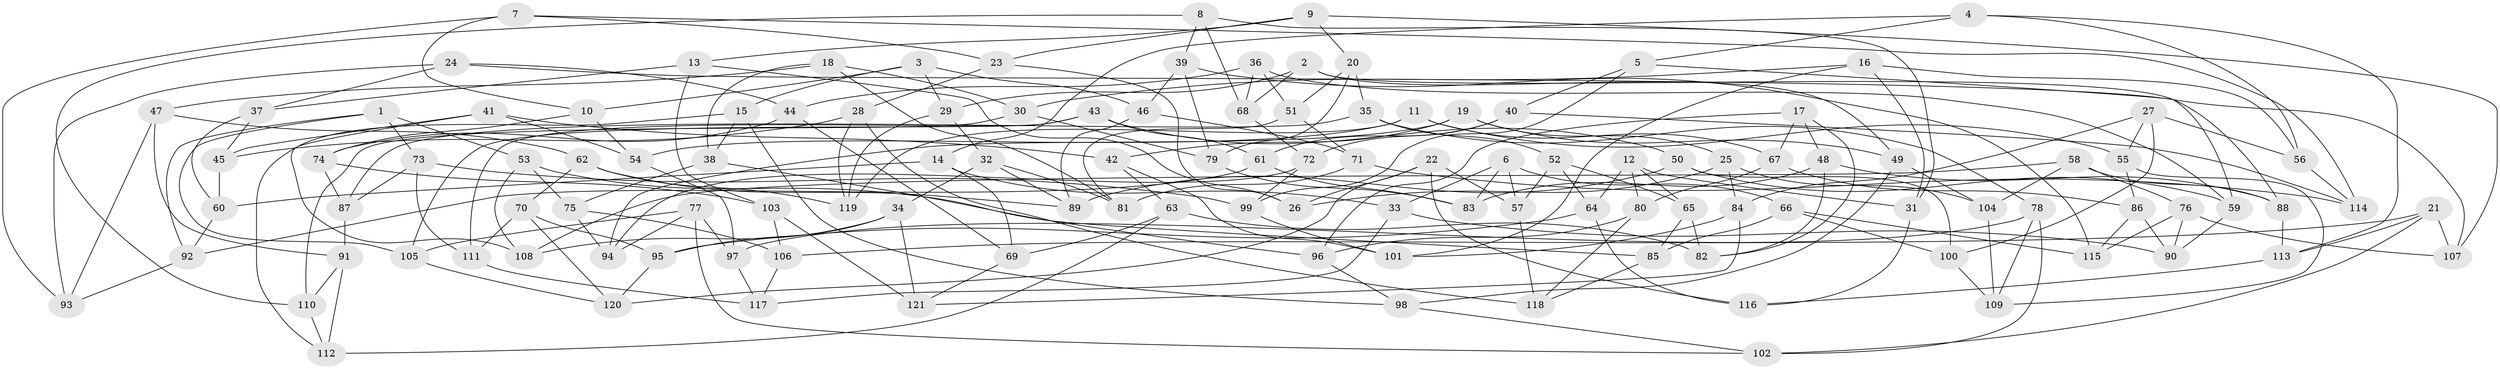 // Generated by graph-tools (version 1.1) at 2025/16/03/09/25 04:16:32]
// undirected, 121 vertices, 242 edges
graph export_dot {
graph [start="1"]
  node [color=gray90,style=filled];
  1;
  2;
  3;
  4;
  5;
  6;
  7;
  8;
  9;
  10;
  11;
  12;
  13;
  14;
  15;
  16;
  17;
  18;
  19;
  20;
  21;
  22;
  23;
  24;
  25;
  26;
  27;
  28;
  29;
  30;
  31;
  32;
  33;
  34;
  35;
  36;
  37;
  38;
  39;
  40;
  41;
  42;
  43;
  44;
  45;
  46;
  47;
  48;
  49;
  50;
  51;
  52;
  53;
  54;
  55;
  56;
  57;
  58;
  59;
  60;
  61;
  62;
  63;
  64;
  65;
  66;
  67;
  68;
  69;
  70;
  71;
  72;
  73;
  74;
  75;
  76;
  77;
  78;
  79;
  80;
  81;
  82;
  83;
  84;
  85;
  86;
  87;
  88;
  89;
  90;
  91;
  92;
  93;
  94;
  95;
  96;
  97;
  98;
  99;
  100;
  101;
  102;
  103;
  104;
  105;
  106;
  107;
  108;
  109;
  110;
  111;
  112;
  113;
  114;
  115;
  116;
  117;
  118;
  119;
  120;
  121;
  1 -- 53;
  1 -- 105;
  1 -- 92;
  1 -- 73;
  2 -- 49;
  2 -- 88;
  2 -- 29;
  2 -- 68;
  3 -- 46;
  3 -- 29;
  3 -- 15;
  3 -- 10;
  4 -- 14;
  4 -- 113;
  4 -- 56;
  4 -- 5;
  5 -- 40;
  5 -- 99;
  5 -- 59;
  6 -- 57;
  6 -- 83;
  6 -- 66;
  6 -- 33;
  7 -- 23;
  7 -- 114;
  7 -- 93;
  7 -- 10;
  8 -- 110;
  8 -- 39;
  8 -- 68;
  8 -- 31;
  9 -- 13;
  9 -- 20;
  9 -- 23;
  9 -- 107;
  10 -- 74;
  10 -- 54;
  11 -- 119;
  11 -- 67;
  11 -- 54;
  11 -- 55;
  12 -- 64;
  12 -- 80;
  12 -- 31;
  12 -- 65;
  13 -- 26;
  13 -- 103;
  13 -- 37;
  14 -- 33;
  14 -- 69;
  14 -- 60;
  15 -- 112;
  15 -- 38;
  15 -- 98;
  16 -- 101;
  16 -- 31;
  16 -- 56;
  16 -- 30;
  17 -- 96;
  17 -- 48;
  17 -- 67;
  17 -- 82;
  18 -- 30;
  18 -- 81;
  18 -- 38;
  18 -- 47;
  19 -- 25;
  19 -- 42;
  19 -- 49;
  19 -- 94;
  20 -- 35;
  20 -- 79;
  20 -- 51;
  21 -- 106;
  21 -- 107;
  21 -- 102;
  21 -- 113;
  22 -- 26;
  22 -- 120;
  22 -- 57;
  22 -- 116;
  23 -- 28;
  23 -- 26;
  24 -- 37;
  24 -- 93;
  24 -- 44;
  24 -- 107;
  25 -- 104;
  25 -- 26;
  25 -- 84;
  27 -- 84;
  27 -- 100;
  27 -- 55;
  27 -- 56;
  28 -- 45;
  28 -- 118;
  28 -- 119;
  29 -- 32;
  29 -- 119;
  30 -- 110;
  30 -- 79;
  31 -- 116;
  32 -- 89;
  32 -- 34;
  32 -- 81;
  33 -- 117;
  33 -- 90;
  34 -- 95;
  34 -- 108;
  34 -- 121;
  35 -- 52;
  35 -- 78;
  35 -- 87;
  36 -- 68;
  36 -- 51;
  36 -- 44;
  36 -- 59;
  37 -- 45;
  37 -- 60;
  38 -- 96;
  38 -- 75;
  39 -- 115;
  39 -- 79;
  39 -- 46;
  40 -- 114;
  40 -- 61;
  40 -- 72;
  41 -- 108;
  41 -- 42;
  41 -- 45;
  41 -- 54;
  42 -- 101;
  42 -- 63;
  43 -- 61;
  43 -- 105;
  43 -- 50;
  43 -- 111;
  44 -- 69;
  44 -- 74;
  45 -- 60;
  46 -- 71;
  46 -- 89;
  47 -- 62;
  47 -- 93;
  47 -- 91;
  48 -- 82;
  48 -- 88;
  48 -- 83;
  49 -- 104;
  49 -- 98;
  50 -- 100;
  50 -- 59;
  50 -- 89;
  51 -- 81;
  51 -- 71;
  52 -- 65;
  52 -- 64;
  52 -- 57;
  53 -- 75;
  53 -- 108;
  53 -- 85;
  54 -- 97;
  55 -- 86;
  55 -- 109;
  56 -- 114;
  57 -- 118;
  58 -- 104;
  58 -- 76;
  58 -- 108;
  58 -- 88;
  59 -- 90;
  60 -- 92;
  61 -- 83;
  61 -- 92;
  62 -- 89;
  62 -- 70;
  62 -- 119;
  63 -- 82;
  63 -- 69;
  63 -- 112;
  64 -- 116;
  64 -- 95;
  65 -- 82;
  65 -- 85;
  66 -- 85;
  66 -- 100;
  66 -- 115;
  67 -- 86;
  67 -- 80;
  68 -- 72;
  69 -- 121;
  70 -- 111;
  70 -- 120;
  70 -- 95;
  71 -- 114;
  71 -- 81;
  72 -- 99;
  72 -- 94;
  73 -- 87;
  73 -- 111;
  73 -- 99;
  74 -- 103;
  74 -- 87;
  75 -- 106;
  75 -- 94;
  76 -- 107;
  76 -- 90;
  76 -- 115;
  77 -- 102;
  77 -- 105;
  77 -- 97;
  77 -- 94;
  78 -- 102;
  78 -- 97;
  78 -- 109;
  79 -- 83;
  80 -- 96;
  80 -- 118;
  84 -- 101;
  84 -- 121;
  85 -- 118;
  86 -- 115;
  86 -- 90;
  87 -- 91;
  88 -- 113;
  91 -- 110;
  91 -- 112;
  92 -- 93;
  95 -- 120;
  96 -- 98;
  97 -- 117;
  98 -- 102;
  99 -- 101;
  100 -- 109;
  103 -- 121;
  103 -- 106;
  104 -- 109;
  105 -- 120;
  106 -- 117;
  110 -- 112;
  111 -- 117;
  113 -- 116;
}
